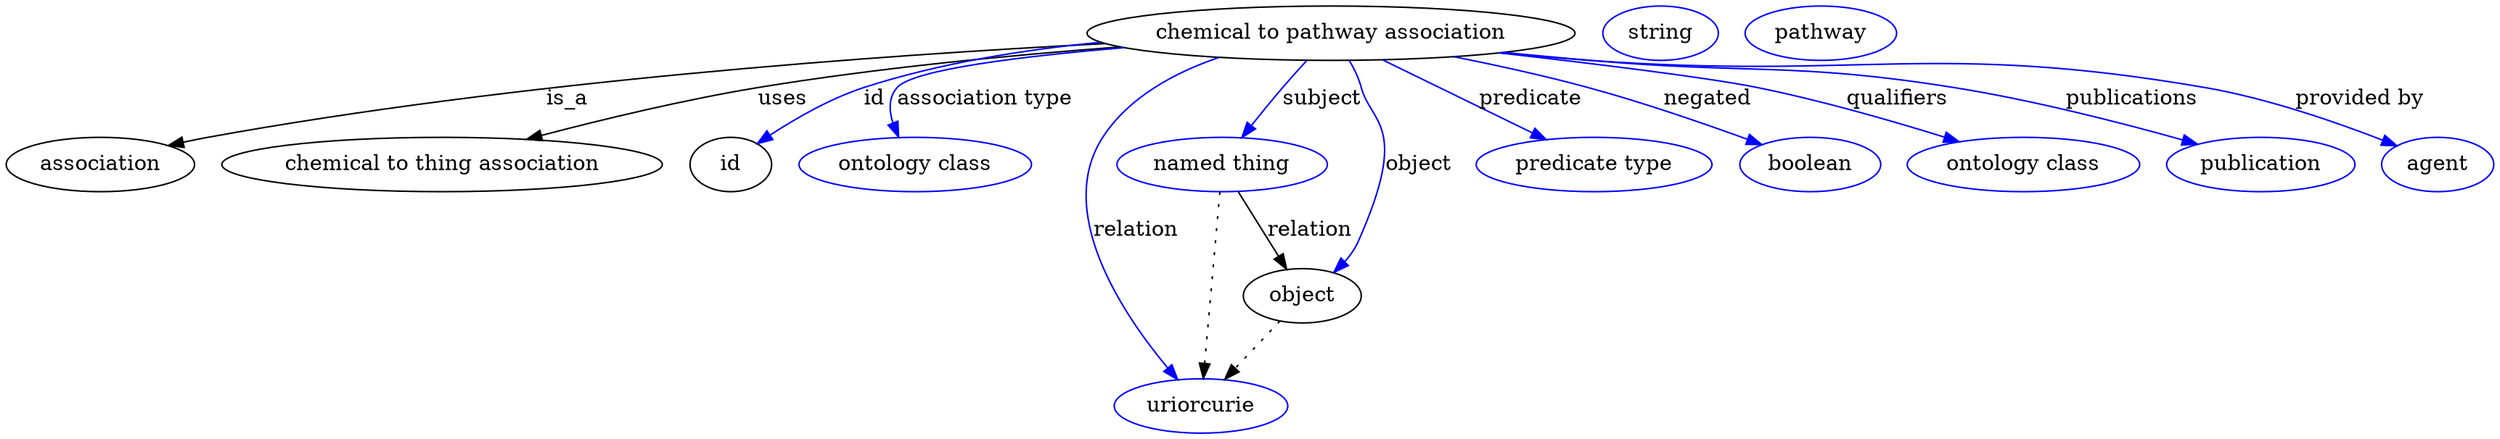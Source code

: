 digraph {
	graph [bb="0,0,1366.9,283"];
	node [label="\N"];
	"chemical to pathway association"	 [height=0.5,
		label="chemical to pathway association",
		pos="734.05,265",
		width=3.5025];
	association	 [height=0.5,
		pos="50.046,178",
		width=1.3902];
	"chemical to pathway association" -> association	 [label=is_a,
		lp="290.05,221.5",
		pos="e,86.962,190.17 613.19,259.75 486.31,252.36 281.66,235.11 109.05,196 104.99,195.08 100.81,194.03 96.635,192.9"];
	"chemical to thing association"	 [height=0.5,
		pos="232.05,178",
		width=3.1775];
	"chemical to pathway association" -> "chemical to thing association"	 [label=uses,
		lp="426.05,221.5",
		pos="e,281.74,194.27 621.56,256.81 559.91,251.2 482.36,242.32 414.05,229 372.54,220.9 326.69,208.03 291.4,197.25"];
	id	 [height=0.5,
		pos="391.05,178",
		width=0.75];
	"chemical to pathway association" -> id	 [color=blue,
		label=id,
		lp="477.55,221.5",
		pos="e,408.23,191.9 628.54,255.07 568.77,248.55 500.41,239.33 472.05,229 452.07,221.73 431.84,208.99 416.59,198.07",
		style=solid];
	"association type"	 [color=blue,
		height=0.5,
		label="ontology class",
		pos="498.05,178",
		width=1.7151];
	"chemical to pathway association" -> "association type"	 [color=blue,
		label="association type",
		lp="536.05,221.5",
		pos="e,489.78,196.03 626.86,255.5 566.47,249.03 501.29,239.72 492.05,229 486.58,222.66 485.93,214.12 487.3,205.84",
		style=solid];
	subject	 [color=blue,
		height=0.5,
		label="named thing",
		pos="671.05,178",
		width=1.5346];
	"chemical to pathway association" -> subject	 [color=blue,
		label=subject,
		lp="726.55,221.5",
		pos="e,683.87,195.71 720.99,246.97 711.98,234.53 699.85,217.78 689.81,203.91",
		style=solid];
	predicate	 [color=blue,
		height=0.5,
		label="predicate type",
		pos="874.05,178",
		width=1.679];
	"chemical to pathway association" -> predicate	 [color=blue,
		label=predicate,
		lp="838.05,221.5",
		pos="e,847.65,194.4 762.38,247.39 784.48,233.66 815.3,214.51 838.97,199.8",
		style=solid];
	relation	 [color=blue,
		height=0.5,
		label=uriorcurie,
		pos="658.05,18",
		width=1.2638];
	"chemical to pathway association" -> relation	 [color=blue,
		label=relation,
		lp="621.05,134.5",
		pos="e,644.54,35.346 676.97,248.92 650.82,238.38 622.31,221.66 607.05,196 577.81,146.84 613.85,80.034 638.55,43.855",
		style=solid];
	negated	 [color=blue,
		height=0.5,
		label=boolean,
		pos="991.05,178",
		width=1.0652];
	"chemical to pathway association" -> negated	 [color=blue,
		label=negated,
		lp="927.55,221.5",
		pos="e,963.36,190.56 798.13,249.4 820.15,243.58 844.85,236.54 867.05,229 896.82,218.89 929.69,205.25 954.11,194.62",
		style=solid];
	qualifiers	 [color=blue,
		height=0.5,
		label="ontology class",
		pos="1109,178",
		width=1.7151];
	"chemical to pathway association" -> qualifiers	 [color=blue,
		label=qualifiers,
		lp="1032,221.5",
		pos="e,1071.1,192.23 827.39,252.87 866.49,246.97 912.24,238.96 953.05,229 990.01,219.98 1030.9,206.49 1061.5,195.65",
		style=solid];
	publications	 [color=blue,
		height=0.5,
		label=publication,
		pos="1239,178",
		width=1.3902];
	"chemical to pathway association" -> publications	 [color=blue,
		label=publications,
		lp="1155.5,221.5",
		pos="e,1201,189.75 824.76,252.4 839.55,250.49 854.71,248.62 869.05,247 954.65,237.31 977.33,244.66 1062,229 1115.6,219.1 1127.8,211.28 \
1180,196 1183.6,194.95 1187.4,193.84 1191.1,192.73",
		style=solid];
	"provided by"	 [color=blue,
		height=0.5,
		label=agent,
		pos="1337,178",
		width=0.83048];
	"chemical to pathway association" -> "provided by"	 [color=blue,
		label="provided by",
		lp="1282,221.5",
		pos="e,1313.7,189.34 822.89,252.16 838.26,250.23 854.1,248.41 869.05,247 1012.6,233.46 1051.2,254.82 1193,229 1241.2,220.24 1252.4,213.62 \
1298,196 1300.1,195.19 1302.3,194.33 1304.4,193.43",
		style=solid];
	object	 [height=0.5,
		pos="718.05,91",
		width=0.9027];
	"chemical to pathway association" -> object	 [color=blue,
		label=object,
		lp="774.05,178",
		pos="e,732.96,107.42 742.67,246.7 744.87,241.14 746.93,234.93 748.05,229 752.97,202.75 767,192.79 744.05,127 742.71,123.18 740.83,119.41 \
738.69,115.83",
		style=solid];
	association_id	 [color=blue,
		height=0.5,
		label=string,
		pos="909.05,265",
		width=0.84854];
	subject -> relation	 [pos="e,659.53,36.223 669.58,159.96 667.34,132.35 663.03,79.375 660.36,46.525",
		style=dotted];
	subject -> object	 [label=relation,
		lp="719.05,134.5",
		pos="e,708.64,108.41 680.78,159.97 687.43,147.68 696.33,131.2 703.77,117.42"];
	object -> relation	 [pos="e,672.23,35.261 704.43,74.435 696.85,65.207 687.25,53.528 678.75,43.191",
		style=dotted];
	"chemical to pathway association_object"	 [color=blue,
		height=0.5,
		label=pathway,
		pos="998.05,265",
		width=1.1193];
}
